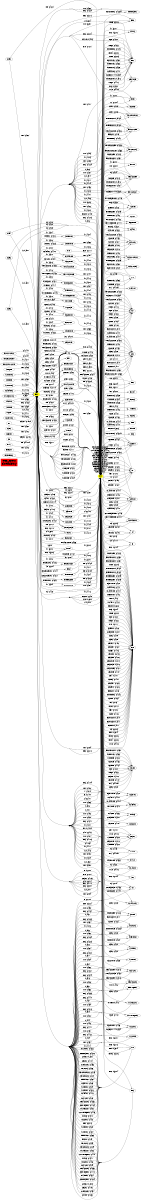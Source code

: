 // Created automatically by xgraphviz, DO NOT EDIT!
digraph OH_HO2 {
  concentrate=true;
  rankdir=LR;
  size="8,8";
"OH_HO2\nchemistry"
  [shape=box, fontsize=30,
  style="filled", color=red];
subgraph species {
node[shape=oval,
  color=yellow,
  style="filled"];
HO2
OH
}
ACETOL -> HO2 [label = "OH (G4316)"];
ACETOL -> HO2 [label = "hv (J4302)"];
Br -> HO2 [label = "HCHO (G7400)"];
BrO -> HO2 [label = "CH3O2 (G7402b)"];
C2H2 -> HO2 [label = "OH (G4222)"];
C2H2 -> OH [label = "OH (G4222)"];
C2H4 -> HO2 [label = "O3 (G4201)"];
C2H4 -> OH [label = "O3 (G4201)"];
C2H5O2 -> HO2 [label = " (G4206)"];
C2H5O2 -> HO2 [label = "NO (G4204)"];
C2H5O2 -> HO2 [label = "NO3 (G4205)"];
C2H5OOH -> HO2 [label = "hv (J4200)"];
C2H5OOH -> OH [label = "OH (G4207)"];
C2H5OOH -> OH [label = "hv (J4200)"];
C3H6 -> HO2 [label = "O3 (G4301)"];
C3H6 -> OH [label = "O3 (G4301)"];
C3H8 -> HO2 [label = "OH (G4300)"];
C59OOH -> OH [label = "hv (J4516)"];
C5H8 -> HO2 [label = "O3 (G4500)"];
C5H8 -> OH [label = "O3 (G4500)"];
CH3CHO -> HO2 [label = "hv (J4201)"];
CH3CO3H -> OH [label = "hv (J4202)"];
CH3O2 -> HO2 [label = " (G4106a)"];
CH3O2 -> HO2 [label = "BrO (G7402b)"];
CH3O2 -> HO2 [label = "ClO (G6403)"];
CH3O2 -> HO2 [label = "NO (G4104)"];
CH3O2 -> HO2 [label = "NO3 (G4105)"];
CH3OH -> HO2 [label = "OH (G4102)"];
CH3OOH -> HO2 [label = "hv (J4100)"];
CH3OOH -> OH [label = "Cl (G6402)"];
CH3OOH -> OH [label = "OH (G4107)"];
CH3OOH -> OH [label = "hv (J4100)"];
CO2H3CHO -> HO2 [label = "hv (J4418)"];
CO2H3CO3 -> HO2 [label = " (G4451)"];
CO2H3CO3 -> HO2 [label = "NO (G4453)"];
CO2H3CO3 -> HO2 [label = "NO3 (G4454)"];
CO2H3CO3H -> HO2 [label = "hv (J4409)"];
CO2H3CO3H -> HO2 [label = "hv (J4410)"];
CO2H3CO3H -> OH [label = "hv (J4409)"];
Cl -> HO2 [label = "H2O2 (G6202)"];
Cl -> HO2 [label = "HCHO (G6401)"];
Cl -> OH [label = "CH3OOH (G6402)"];
ClO -> HO2 [label = "CH3O2 (G6403)"];
DMS -> HO2 [label = "OH (G9400b)"];
DMSO -> HO2 [label = "OH (G9402)"];
ETHGLY -> HO2 [label = "OH (G4248)"];
ETHOHNO3 -> HO2 [label = "hv (J4212)"];
GLYOX -> HO2 [label = "NO3 (G4235)"];
GLYOX -> HO2 [label = "OH (G4234)"];
GLYOX -> HO2 [label = "hv (J4208)"];
H -> HO2 [label = "O2 (G2100)"];
H2O -> OH [label = "O1D (G2111)"];
H2O2 -> HO2 [label = "Cl (G6202)"];
H2O2 -> HO2 [label = "OH (G2112)"];
H2O2 -> OH [label = "hv (J2101)"];
HCHO -> HO2 [label = "Br (G7400)"];
HCHO -> HO2 [label = "Cl (G6401)"];
HCHO -> HO2 [label = "NO3 (G4109)"];
HCHO -> HO2 [label = "OH (G4108)"];
HCHO -> HO2 [label = "hv (J4101b)"];
HCOCO2H -> HO2 [label = "OH (G4240)"];
HCOCO2H -> HO2 [label = "hv (J4209)"];
HCOCO3 -> HO2 [label = " (G4236)"];
HCOCO3 -> HO2 [label = "NO (G4238)"];
HCOCO3 -> HO2 [label = "NO3 (G4239)"];
HCOCO3H -> HO2 [label = "hv (J4210)"];
HCOCO3H -> OH [label = "hv (J4210)"];
HCOOH -> HO2 [label = "OH (G4111)"];
HNO -> HO2 [label = "O2 (G3224)"];
HNO3 -> OH [label = "hv (J3201)"];
HNO4 -> HO2 [label = " (G3207)"];
HNO4 -> HO2 [label = "hv (J3202)"];
HNO4 -> OH [label = "hv (J3202)"];
HO12CO3C4 -> HO2 [label = "OH (G4456)"];
HO12CO3C4 -> HO2 [label = "hv (J4419)"];
HO2 -> C2H5OOH [label = "C2H5O2 (G4203)"];
HO2 -> C59OOH [label = "C59O2 (G4562)"];
HO2 -> CH3CO2H [label = "CH3CO3 (G4211b)"];
HO2 -> CH3CO3H [label = "CH3CO3 (G4211a)"];
HO2 -> CH3OOH [label = "CH3O2 (G4103)"];
HO2 -> CH3SO3H [label = "CH3SO3 (G9405)"];
HO2 -> CO2H3CO3H [label = "CO2H3CO3 (G4452)"];
HO2 -> H2O [label = "NH2 (G3212)"];
HO2 -> H2O [label = "OH (G2109)"];
HO2 -> H2O2 [label = "HO2 (G2110)"];
HO2 -> HBr [label = "Br (G7200)"];
HO2 -> HCOCO2H [label = "HCOCO3 (G4237)"];
HO2 -> HCOCO3H [label = "HCOCO3 (G4237)"];
HO2 -> HNO [label = "NH2 (G3212)"];
HO2 -> HNO4 [label = "NO2 (G3203)"];
HO2 -> HOBr [label = "BrO (G7201)"];
HO2 -> HOCH2CO2H [label = "HOCH2CO3 (G4226)"];
HO2 -> HOCH2CO3H [label = "HOCH2CO3 (G4226)"];
HO2 -> HOCl [label = "ClO (G6204)"];
HO2 -> HYETHO2H [label = "HOCH2CH2O2 (G4244)"];
HO2 -> HYPERACET [label = "CH3COCH2O2 (G4312)"];
HO2 -> HYPROPO2H [label = "HYPROPO2 (G4323)"];
HO2 -> IC3H7OOH [label = "IC3H7O2 (G4304)"];
HO2 -> ISOPBOOH [label = "ISOPBO2 (G4518)"];
HO2 -> ISOPDOOH [label = "ISOPDO2 (G4525)"];
HO2 -> LC4H9OOH [label = "LC4H9O2 (G4402)"];
HO2 -> LC578OOH [label = "LC578O2 (G4547)"];
HO2 -> LHC4ACCO2H [label = "LHC4ACCO3 (G4552)"];
HO2 -> LHC4ACCO3H [label = "LHC4ACCO3 (G4552)"];
HO2 -> LHMVKABOOH [label = "LHMVKABO2 (G4438)"];
HO2 -> LISOPACOOH [label = "LISOPACO2 (G4511)"];
HO2 -> LMEKOOH [label = "LMEKO2 (G4414)"];
HO2 -> LMVKOHABOOH [label = "LMVKOHABO2 (G4445)"];
HO2 -> LNISOOH [label = "LNISO3 (G4539)"];
HO2 -> MACO2H [label = "MACO3 (G4425)"];
HO2 -> MACO3H [label = "MACO3 (G4425)"];
HO2 -> MACROOH [label = "MACRO2 (G4430)"];
HO2 -> NH2O [label = "NH2 (G3211)"];
HO2 -> NISOPOOH [label = "NISOPO2 (G4532)"];
HO2 -> NO2 [label = "NO (G3201)"];
HO2 -> NO2 [label = "NO3 (G3204)"];
HO2 -> O2 [label = "Br (G7200)"];
HO2 -> O2 [label = "BrO (G7201)"];
HO2 -> O2 [label = "CH3O2 (G4103)"];
HO2 -> O2 [label = "ClO (G6204)"];
HO2 -> O2 [label = "HO2 (G2110)"];
HO2 -> O2 [label = "NO3 (G3204)"];
HO2 -> O2 [label = "O3 (G2107)"];
HO2 -> O2 [label = "OH (G2109)"];
HO2 -> O3 [label = "CH3CO3 (G4211b)"];
HO2 -> O3 [label = "HCOCO3 (G4237)"];
HO2 -> O3 [label = "HOCH2CO3 (G4226)"];
HO2 -> O3 [label = "LHC4ACCO3 (G4552)"];
HO2 -> O3 [label = "MACO3 (G4425)"];
HO2 -> OH [label = "NH2 (G3211)"];
HO2 -> OH [label = "NO (G3201)"];
HO2 -> OH [label = "NO3 (G3204)"];
HO2 -> OH [label = "O3 (G2107)"];
HO2 -> PR2O2HNO3 [label = "PRONO3BO2 (G4327)"];
HOBr -> OH [label = "hv (J7200)"];
HOCH2CH2O -> HO2 [label = " (G4247a)"];
HOCH2CH2O -> HO2 [label = " (G4247b)"];
HOCH2CH2O2 -> HO2 [label = "NO (G4243)"];
HOCH2CHO -> HO2 [label = "OH (G4223)"];
HOCH2CHO -> HO2 [label = "hv (J4205)"];
HOCH2CO2H -> HO2 [label = "OH (G4230)"];
HOCH2CO3 -> HO2 [label = " (G4225)"];
HOCH2CO3 -> HO2 [label = "NO (G4227)"];
HOCH2CO3 -> HO2 [label = "NO3 (G4229)"];
HOCH2CO3H -> HO2 [label = "hv (J4206)"];
HOCH2CO3H -> OH [label = "hv (J4206)"];
HOCH2COCHO -> HO2 [label = "hv (J4311)"];
HOCH2COCO2H -> HO2 [label = "hv (J4308)"];
HOCl -> OH [label = "hv (J6201)"];
HONO -> OH [label = "hv (J3200)"];
HYETHO2H -> OH [label = "OH (G4246b)"];
HYETHO2H -> OH [label = "hv (J4211)"];
HYPERACET -> OH [label = "OH (G4315b)"];
HYPERACET -> OH [label = "hv (J4304)"];
HYPROPO2 -> HO2 [label = " (G4322)"];
HYPROPO2 -> HO2 [label = "NO (G4324)"];
HYPROPO2 -> HO2 [label = "NO3 (G4325)"];
HYPROPO2H -> HO2 [label = "hv (J4309)"];
HYPROPO2H -> OH [label = "OH (G4326b)"];
HYPROPO2H -> OH [label = "hv (J4309)"];
IC3H7NO3 -> HO2 [label = "hv (J4306)"];
IC3H7O2 -> HO2 [label = " (G4306)"];
IC3H7O2 -> HO2 [label = "NO (G4305)"];
IC3H7OOH -> HO2 [label = "hv (J4300)"];
IC3H7OOH -> OH [label = "OH (G4307)"];
IC3H7OOH -> OH [label = "hv (J4300)"];
ISOPAOH -> HO2 [label = "OH (G4515)"];
ISOPBNO3 -> HO2 [label = "hv (J4505)"];
ISOPBO2 -> HO2 [label = " (G4517)"];
ISOPBO2 -> HO2 [label = "NO (G4519)"];
ISOPBO2 -> HO2 [label = "NO3 (G4520)"];
ISOPBOH -> HO2 [label = "OH (G4522)"];
ISOPBOOH -> HO2 [label = "hv (J4504)"];
ISOPBOOH -> OH [label = "hv (J4504)"];
ISOPDNO3 -> HO2 [label = "hv (J4507)"];
ISOPDO2 -> HO2 [label = " (G4524)"];
ISOPDO2 -> HO2 [label = "NO (G4526)"];
ISOPDO2 -> HO2 [label = "NO3 (G4527)"];
ISOPDOH -> HO2 [label = "OH (G4529)"];
ISOPDOOH -> HO2 [label = "hv (J4506)"];
ISOPDOOH -> OH [label = "OH (G4528)"];
ISOPDOOH -> OH [label = "hv (J4506)"];
LC4H9NO3 -> HO2 [label = "hv (J4406)"];
LC4H9O2 -> HO2 [label = " (G4401)"];
LC4H9O2 -> HO2 [label = "NO (G4403)"];
LC4H9OOH -> HO2 [label = "hv (J4400)"];
LC4H9OOH -> OH [label = "OH (G4404)"];
LC4H9OOH -> OH [label = "hv (J4400)"];
LC578O2 -> HO2 [label = " (G4546)"];
LC578O2 -> HO2 [label = "NO (G4548)"];
LC578O2 -> HO2 [label = "NO3 (G4549)"];
LC578OOH -> HO2 [label = "hv (J4512)"];
LC578OOH -> OH [label = "hv (J4512)"];
LHC4ACCHO -> HO2 [label = "O3 (G4544)"];
LHC4ACCHO -> HO2 [label = "hv (J4511)"];
LHC4ACCHO -> OH [label = "O3 (G4544)"];
LHC4ACCO2H -> HO2 [label = "OH (G4556)"];
LHC4ACCO3 -> HO2 [label = " (G4551)"];
LHC4ACCO3 -> HO2 [label = "NO (G4553)"];
LHC4ACCO3 -> HO2 [label = "NO3 (G4555)"];
LHC4ACCO3H -> HO2 [label = "hv (J4513)"];
LHC4ACCO3H -> OH [label = "hv (J4513)"];
LHMVKABO2 -> HO2 [label = " (G4437)"];
LHMVKABO2 -> HO2 [label = "NO (G4439)"];
LHMVKABO2 -> HO2 [label = "NO3 (G4440)"];
LHMVKABOOH -> HO2 [label = "hv (J4416)"];
LHMVKABOOH -> OH [label = "OH (G4441)"];
LHMVKABOOH -> OH [label = "hv (J4416)"];
LISOPACNO3 -> HO2 [label = "hv (J4503)"];
LISOPACO2 -> HO2 [label = " (G4510)"];
LISOPACO2 -> HO2 [label = "NO (G4512)"];
LISOPACO2 -> HO2 [label = "NO3 (G4513)"];
LISOPACOOH -> HO2 [label = "hv (J4502)"];
LISOPACOOH -> OH [label = "OH (G4514)"];
LISOPACOOH -> OH [label = "hv (J4502)"];
LMEKOOH -> OH [label = "OH (G4416)"];
LMEKOOH -> OH [label = "hv (J4404)"];
LMVKOHABO2 -> HO2 [label = " (G4444)"];
LMVKOHABO2 -> HO2 [label = "NO (G4446)"];
LMVKOHABO2 -> HO2 [label = "NO3 (G4447)"];
LMVKOHABOOH -> HO2 [label = "hv (J4408)"];
LMVKOHABOOH -> OH [label = "OH (G4448)"];
LMVKOHABOOH -> OH [label = "hv (J4408)"];
LNISO3 -> HO2 [label = "NO (G4540)"];
LNISO3 -> HO2 [label = "NO3 (G4541)"];
LNISOOH -> HO2 [label = "hv (J4510)"];
LNISOOH -> OH [label = "hv (J4510)"];
MACO3H -> OH [label = "hv (J4415)"];
MACR -> HO2 [label = "O3 (G4422)"];
MACR -> HO2 [label = "hv (J4411)"];
MACR -> OH [label = "O3 (G4422)"];
MACRO2 -> HO2 [label = " (G4429)"];
MACRO2 -> HO2 [label = "NO (G4431)"];
MACRO2 -> HO2 [label = "NO3 (G4432)"];
MACROH -> HO2 [label = "OH (G4434)"];
MACROH -> HO2 [label = "hv (J4414)"];
MACROOH -> HO2 [label = "hv (J4412)"];
MACROOH -> HO2 [label = "hv (J4413)"];
MACROOH -> OH [label = "hv (J4412)"];
MACROOH -> OH [label = "hv (J4413)"];
MGLYOX -> HO2 [label = "hv (J4303)"];
MVK -> HO2 [label = "O3 (G4405)"];
MVK -> HO2 [label = "hv (J4401)"];
MVK -> OH [label = "O3 (G4405)"];
MVKOH -> HO2 [label = "O3 (G4443)"];
MVKOH -> HO2 [label = "hv (J4417)"];
MVKOH -> OH [label = "O3 (G4443)"];
NC4CHO -> HO2 [label = "O3 (G4537)"];
NC4CHO -> HO2 [label = "hv (J4509)"];
NC4CHO -> OH [label = "O3 (G4537)"];
NH2 -> HO2 [label = "NO (G3213)"];
NH2 -> OH [label = "HO2 (G3211)"];
NH2 -> OH [label = "NO (G3213)"];
NISOPO2 -> HO2 [label = " (G4531)"];
NISOPO2 -> HO2 [label = "NO (G4533)"];
NISOPO2 -> HO2 [label = "NO3 (G4534)"];
NISOPOOH -> HO2 [label = "hv (J4508)"];
NISOPOOH -> OH [label = "OH (G4535)"];
NISOPOOH -> OH [label = "hv (J4508)"];
NO -> HO2 [label = "C2H5O2 (G4204)"];
NO -> HO2 [label = "CH3O2 (G4104)"];
NO -> HO2 [label = "CO2H3CO3 (G4453)"];
NO -> HO2 [label = "HCOCO3 (G4238)"];
NO -> HO2 [label = "HOCH2CH2O2 (G4243)"];
NO -> HO2 [label = "HOCH2CO3 (G4227)"];
NO -> HO2 [label = "HYPROPO2 (G4324)"];
NO -> HO2 [label = "IC3H7O2 (G4305)"];
NO -> HO2 [label = "ISOPBO2 (G4519)"];
NO -> HO2 [label = "ISOPDO2 (G4526)"];
NO -> HO2 [label = "LC4H9O2 (G4403)"];
NO -> HO2 [label = "LC578O2 (G4548)"];
NO -> HO2 [label = "LHC4ACCO3 (G4553)"];
NO -> HO2 [label = "LHMVKABO2 (G4439)"];
NO -> HO2 [label = "LISOPACO2 (G4512)"];
NO -> HO2 [label = "LMVKOHABO2 (G4446)"];
NO -> HO2 [label = "LNISO3 (G4540)"];
NO -> HO2 [label = "MACRO2 (G4431)"];
NO -> HO2 [label = "NH2 (G3213)"];
NO -> HO2 [label = "NISOPO2 (G4533)"];
NO -> HO2 [label = "PRONO3BO2 (G4328)"];
NO -> OH [label = "HO2 (G3201)"];
NO -> OH [label = "NH2 (G3213)"];
NO3 -> HO2 [label = "C2H5O2 (G4205)"];
NO3 -> HO2 [label = "CH3O2 (G4105)"];
NO3 -> HO2 [label = "CO2H3CO3 (G4454)"];
NO3 -> HO2 [label = "GLYOX (G4235)"];
NO3 -> HO2 [label = "HCHO (G4109)"];
NO3 -> HO2 [label = "HCOCO3 (G4239)"];
NO3 -> HO2 [label = "HOCH2CO3 (G4229)"];
NO3 -> HO2 [label = "HYPROPO2 (G4325)"];
NO3 -> HO2 [label = "ISOPBO2 (G4520)"];
NO3 -> HO2 [label = "ISOPDO2 (G4527)"];
NO3 -> HO2 [label = "LC578O2 (G4549)"];
NO3 -> HO2 [label = "LHC4ACCO3 (G4555)"];
NO3 -> HO2 [label = "LHMVKABO2 (G4440)"];
NO3 -> HO2 [label = "LISOPACO2 (G4513)"];
NO3 -> HO2 [label = "LMVKOHABO2 (G4447)"];
NO3 -> HO2 [label = "LNISO3 (G4541)"];
NO3 -> HO2 [label = "MACRO2 (G4432)"];
NO3 -> HO2 [label = "NISOPO2 (G4534)"];
NO3 -> HO2 [label = "PRONO3BO2 (G4329)"];
NO3 -> OH [label = "HO2 (G3204)"];
O1D -> OH [label = "H2O (G2111)"];
O2 -> HO2 [label = "H (G2100)"];
O2 -> HO2 [label = "HNO (G3224)"];
O3 -> HO2 [label = "C2H4 (G4201)"];
O3 -> HO2 [label = "C3H6 (G4301)"];
O3 -> HO2 [label = "C5H8 (G4500)"];
O3 -> HO2 [label = "LHC4ACCHO (G4544)"];
O3 -> HO2 [label = "MACR (G4422)"];
O3 -> HO2 [label = "MVK (G4405)"];
O3 -> HO2 [label = "MVKOH (G4443)"];
O3 -> HO2 [label = "NC4CHO (G4537)"];
O3 -> HO2 [label = "OH (G2104)"];
O3 -> OH [label = "C2H4 (G4201)"];
O3 -> OH [label = "C3H6 (G4301)"];
O3 -> OH [label = "C5H8 (G4500)"];
O3 -> OH [label = "HO2 (G2107)"];
O3 -> OH [label = "LHC4ACCHO (G4544)"];
O3 -> OH [label = "MACR (G4422)"];
O3 -> OH [label = "MVK (G4405)"];
O3 -> OH [label = "MVKOH (G4443)"];
O3 -> OH [label = "NC4CHO (G4537)"];
OH -> ACETOL [label = "HYPROPO2H (G4326b)"];
OH -> ACETOL [label = "LHC4ACCO2H (G4556)"];
OH -> ACETOL [label = "MACROH (G4434)"];
OH -> ACETOL [label = "MPAN (G4418)"];
OH -> BIACET [label = "LMEKOOH (G4416)"];
OH -> BIACETOH [label = "HO12CO3C4 (G4456)"];
OH -> BIACETOH [label = "LHMVKABOOH (G4441)"];
OH -> Br [label = "Br2 (G7204)"];
OH -> Br [label = "CH2Br2 (G7408)"];
OH -> Br [label = "CH2ClBr (G7607)"];
OH -> Br [label = "CH3Br (G7403)"];
OH -> Br [label = "CHBr3 (G7407)"];
OH -> Br [label = "CHCl2Br (G7605)"];
OH -> Br [label = "CHClBr2 (G7606)"];
OH -> Br [label = "HBr (G7202)"];
OH -> C2H5O2 [label = "C2H5OOH (G4207)"];
OH -> C2H5O2 [label = "C2H6 (G4200)"];
OH -> C2H5O2 [label = "C3H8 (G4300)"];
OH -> C2H5O2 [label = "LC4H9NO3 (G4417)"];
OH -> C2H5O2 [label = "LC4H9OOH (G4404)"];
OH -> C2H5O2 [label = "LMEKOOH (G4416)"];
OH -> C59O2 [label = "C59OOH (G4565)"];
OH -> C59O2 [label = "HCOC5 (G4560)"];
OH -> CH3CHO [label = "C2H5OOH (G4207)"];
OH -> CH3CO3 [label = "CH3CHO (G4208)"];
OH -> CH3CO3 [label = "CH3CO3H (G4218)"];
OH -> CH3CO3 [label = "LHC4ACCO2H (G4556)"];
OH -> CH3CO3 [label = "MACO2H (G4435)"];
OH -> CH3CO3 [label = "MGLYOX (G4317)"];
OH -> CH3COCH2O2 [label = "CH3COCH3 (G4311)"];
OH -> CH3COCH2O2 [label = "HYPERACET (G4315a)"];
OH -> CH3COCH2O2 [label = "LMEKOOH (G4416)"];
OH -> CH3COCH3 [label = "IC3H7NO3 (G4320)"];
OH -> CH3COCH3 [label = "IC3H7OOH (G4307)"];
OH -> CH3O2 [label = "CH3CO2H (G4210)"];
OH -> CH3O2 [label = "CH3OOH (G4107)"];
OH -> CH3O2 [label = "CH4 (G4101)"];
OH -> CH3O2 [label = "DMSO (G9402)"];
OH -> CH3O2 [label = "ISOPBOH (G4522)"];
OH -> CH3SO2 [label = "DMS (G9400a)"];
OH -> CH3SO3H [label = "DMSO (G9402)"];
OH -> CO [label = "C2H2 (G4222)"];
OH -> CO [label = "GLYOX (G4234)"];
OH -> CO [label = "HCHO (G4108)"];
OH -> CO [label = "HCOCO2H (G4240)"];
OH -> CO [label = "HOCH2COCHO (G4333)"];
OH -> CO [label = "LC5PAN1719 (G4559)"];
OH -> CO [label = "LHC4ACCO2H (G4556)"];
OH -> CO [label = "MGLYOX (G4317)"];
OH -> CO [label = "MPAN (G4418)"];
OH -> CO [label = "PAN (G4220)"];
OH -> CO [label = "PHAN (G4233)"];
OH -> CO2 [label = "C3H8 (G4300)"];
OH -> CO2 [label = "CH3CO2H (G4210)"];
OH -> CO2 [label = "CO (G4110)"];
OH -> CO2 [label = "HCOCO2H (G4240)"];
OH -> CO2 [label = "HCOOH (G4111)"];
OH -> CO2 [label = "HOCH2CO2H (G4230)"];
OH -> CO2 [label = "HOCH2COCO2H (G4335)"];
OH -> CO2 [label = "LC4H9NO3 (G4417)"];
OH -> CO2 [label = "LC4H9OOH (G4404)"];
OH -> CO2 [label = "LHC4ACCO2H (G4556)"];
OH -> CO2 [label = "LMEKOOH (G4416)"];
OH -> CO2 [label = "MACO2H (G4435)"];
OH -> CO2H3CHO [label = "LHMVKABOOH (G4441)"];
OH -> CO2H3CHO [label = "LMVKOHABOOH (G4448)"];
OH -> CO2H3CO3 [label = "CO2H3CHO (G4449)"];
OH -> CO2H3CO3 [label = "CO2H3CO3H (G4455)"];
OH -> Cl [label = "CH3CCl3 (G6408)"];
OH -> Cl [label = "HCl (G6205)"];
OH -> DMSO [label = "DMS (G9400b)"];
OH -> GLYOX [label = "C2H2 (G4222)"];
OH -> GLYOX [label = "HOCH2CHO (G4223)"];
OH -> H [label = "CO (G4110)"];
OH -> H [label = "H2 (G2105)"];
OH -> H2O [label = "ACETOL (G4316)"];
OH -> H2O [label = "C2H5OOH (G4207)"];
OH -> H2O [label = "C2H6 (G4200)"];
OH -> H2O [label = "C3H8 (G4300)"];
OH -> H2O [label = "CH2Br2 (G7408)"];
OH -> H2O [label = "CH2ClBr (G7607)"];
OH -> H2O [label = "CH3Br (G7403)"];
OH -> H2O [label = "CH3CCl3 (G6408)"];
OH -> H2O [label = "CH3CHO (G4208)"];
OH -> H2O [label = "CH3CO2H (G4210)"];
OH -> H2O [label = "CH3CO3H (G4218)"];
OH -> H2O [label = "CH3COCH3 (G4311)"];
OH -> H2O [label = "CH3OOH (G4107)"];
OH -> H2O [label = "CH4 (G4101)"];
OH -> H2O [label = "CHBr3 (G7407)"];
OH -> H2O [label = "CHCl2Br (G7605)"];
OH -> H2O [label = "CHClBr2 (G7606)"];
OH -> H2O [label = "ETHGLY (G4248)"];
OH -> H2O [label = "ETHOHNO3 (G4245)"];
OH -> H2O [label = "GLYOX (G4234)"];
OH -> H2O [label = "H2 (G2105)"];
OH -> H2O [label = "H2O2 (G2112)"];
OH -> H2O [label = "HBr (G7202)"];
OH -> H2O [label = "HCHO (G4108)"];
OH -> H2O [label = "HCOCO2H (G4240)"];
OH -> H2O [label = "HCOCO3H (G4241)"];
OH -> H2O [label = "HCOOH (G4111)"];
OH -> H2O [label = "HCl (G6205)"];
OH -> H2O [label = "HNO (G3219)"];
OH -> H2O [label = "HNO3 (G3206)"];
OH -> H2O [label = "HNO4 (G3208)"];
OH -> H2O [label = "HO2 (G2109)"];
OH -> H2O [label = "HOCH2CHO (G4223)"];
OH -> H2O [label = "HOCH2CO2H (G4230)"];
OH -> H2O [label = "HOCH2CO3H (G4231)"];
OH -> H2O [label = "HONO (G3205)"];
OH -> H2O [label = "HYETHO2H (G4246a)"];
OH -> H2O [label = "HYETHO2H (G4246b)"];
OH -> H2O [label = "HYPERACET (G4315a)"];
OH -> H2O [label = "HYPERACET (G4315b)"];
OH -> H2O [label = "IC3H7OOH (G4307)"];
OH -> H2O [label = "LC4H9NO3 (G4417)"];
OH -> H2O [label = "LC4H9OOH (G4404)"];
OH -> H2O [label = "LMEKOOH (G4416)"];
OH -> H2O [label = "MEK (G4413)"];
OH -> H2O [label = "NC4H10 (G4400)"];
OH -> H2O [label = "NH2OH (G3223)"];
OH -> H2O [label = "NH3 (G3209)"];
OH -> H2O [label = "NHOH (G3222)"];
OH -> H2O [label = "PAN (G4220)"];
OH -> H2O [label = "PHAN (G4233)"];
OH -> H2SO4 [label = "SO2 (G9200)"];
OH -> HCHO [label = "CH3OH (G4102)"];
OH -> HCHO [label = "CH3OOH (G4107)"];
OH -> HCHO [label = "DMS (G9400a)"];
OH -> HCHO [label = "DMSO (G9402)"];
OH -> HCHO [label = "HOCH2CO2H (G4230)"];
OH -> HCHO [label = "ISOPBNO3 (G4523)"];
OH -> HCHO [label = "ISOPBOH (G4522)"];
OH -> HCHO [label = "MACO2H (G4435)"];
OH -> HCHO [label = "MACROH (G4434)"];
OH -> HCHO [label = "PAN (G4220)"];
OH -> HCHO [label = "PHAN (G4233)"];
OH -> HCOC5 [label = "ISOPDNO3 (G4530)"];
OH -> HCOC5 [label = "ISOPDOH (G4529)"];
OH -> HCOC5 [label = "ISOPDOOH (G4528)"];
OH -> HCOCO3 [label = "GLYOX (G4234)"];
OH -> HCOCO3 [label = "HCOCO3H (G4241)"];
OH -> HCOOH [label = "C2H2 (G4222)"];
OH -> HNO [label = "NHOH (G3222)"];
OH -> HNO3 [label = "NO2 (G3202)"];
OH -> HO12CO3C4 [label = "LC5PAN1719 (G4559)"];
OH -> HO12CO3C4 [label = "LMVKOHABOOH (G4448)"];
OH -> HO2 [label = "ACETOL (G4316)"];
OH -> HO2 [label = "C2H2 (G4222)"];
OH -> HO2 [label = "C3H8 (G4300)"];
OH -> HO2 [label = "CH3OH (G4102)"];
OH -> HO2 [label = "DMS (G9400b)"];
OH -> HO2 [label = "DMSO (G9402)"];
OH -> HO2 [label = "ETHGLY (G4248)"];
OH -> HO2 [label = "GLYOX (G4234)"];
OH -> HO2 [label = "H2O2 (G2112)"];
OH -> HO2 [label = "HCHO (G4108)"];
OH -> HO2 [label = "HCOCO2H (G4240)"];
OH -> HO2 [label = "HCOOH (G4111)"];
OH -> HO2 [label = "HO12CO3C4 (G4456)"];
OH -> HO2 [label = "HOCH2CHO (G4223)"];
OH -> HO2 [label = "HOCH2CO2H (G4230)"];
OH -> HO2 [label = "ISOPAOH (G4515)"];
OH -> HO2 [label = "ISOPBOH (G4522)"];
OH -> HO2 [label = "ISOPDOH (G4529)"];
OH -> HO2 [label = "LHC4ACCO2H (G4556)"];
OH -> HO2 [label = "MACROH (G4434)"];
OH -> HO2 [label = "O3 (G2104)"];
OH -> HO2 [label = "SO2 (G9200)"];
OH -> HOBr [label = "Br2 (G7204)"];
OH -> HOCH2CH2O2 [label = "C2H4 (G4202)"];
OH -> HOCH2CH2O2 [label = "HYETHO2H (G4246a)"];
OH -> HOCH2CHO [label = "ETHGLY (G4248)"];
OH -> HOCH2CHO [label = "ETHOHNO3 (G4245)"];
OH -> HOCH2CHO [label = "HYETHO2H (G4246b)"];
OH -> HOCH2CHO [label = "LHC4ACCO2H (G4556)"];
OH -> HOCH2CO3 [label = "HOCH2CHO (G4223)"];
OH -> HOCH2CO3 [label = "HOCH2CO3H (G4231)"];
OH -> HOCH2CO3 [label = "HOCH2COCHO (G4333)"];
OH -> HOCH2CO3 [label = "HOCH2COCO2H (G4335)"];
OH -> HONO [label = "NO (G3200)"];
OH -> HYPROPO2 [label = "C3H6 (G4302)"];
OH -> HYPROPO2 [label = "HYPROPO2H (G4326a)"];
OH -> IC3H7O2 [label = "C3H8 (G4300)"];
OH -> IC3H7O2 [label = "IC3H7OOH (G4307)"];
OH -> ISOPBO2 [label = "C5H8 (G4501)"];
OH -> ISOPBO2 [label = "ISOPBOOH (G4521)"];
OH -> ISOPDO2 [label = "C5H8 (G4501)"];
OH -> LC4H9O2 [label = "LC4H9OOH (G4404)"];
OH -> LC4H9O2 [label = "NC4H10 (G4400)"];
OH -> LC578O2 [label = "LC578OOH (G4550)"];
OH -> LC578O2 [label = "LHC4ACCHO (G4543)"];
OH -> LHC4ACCHO [label = "ISOPAOH (G4515)"];
OH -> LHC4ACCHO [label = "LISOPACNO3 (G4516)"];
OH -> LHC4ACCHO [label = "LISOPACOOH (G4514)"];
OH -> LHC4ACCO3 [label = "LHC4ACCHO (G4543)"];
OH -> LHC4ACCO3 [label = "LHC4ACCO3H (G4557)"];
OH -> LHMVKABO2 [label = "MVK (G4406)"];
OH -> LISOPACO2 [label = "C5H8 (G4501)"];
OH -> LMEKO2 [label = "LMEKOOH (G4416)"];
OH -> LMEKO2 [label = "MEK (G4413)"];
OH -> LMVKOHABO2 [label = "MVKOH (G4442)"];
OH -> LNISO3 [label = "LNISOOH (G4542)"];
OH -> LNISO3 [label = "NC4CHO (G4536)"];
OH -> MACO3 [label = "MACO3H (G4436)"];
OH -> MACO3 [label = "MACR (G4421)"];
OH -> MACRO2 [label = "MACR (G4421)"];
OH -> MACRO2 [label = "MACROOH (G4433)"];
OH -> MACROH [label = "LC5PAN1719 (G4559)"];
OH -> MEK [label = "LC4H9NO3 (G4417)"];
OH -> MEK [label = "LC4H9OOH (G4404)"];
OH -> MGLYOX [label = "ACETOL (G4316)"];
OH -> MGLYOX [label = "HYPERACET (G4315b)"];
OH -> MGLYOX [label = "NOA (G4332)"];
OH -> MVK [label = "ISOPBNO3 (G4523)"];
OH -> MVK [label = "ISOPBOH (G4522)"];
OH -> MVKOH [label = "ISOPBOH (G4522)"];
OH -> NC4CHO [label = "NISOPOOH (G4535)"];
OH -> NH2 [label = "NH3 (G3209)"];
OH -> NHOH [label = "NH2OH (G3223)"];
OH -> NO [label = "HNO (G3219)"];
OH -> NO2 [label = "ETHOHNO3 (G4245)"];
OH -> NO2 [label = "HNO4 (G3208)"];
OH -> NO2 [label = "HONO (G3205)"];
OH -> NO2 [label = "IC3H7NO3 (G4320)"];
OH -> NO2 [label = "ISOPBNO3 (G4523)"];
OH -> NO2 [label = "ISOPDNO3 (G4530)"];
OH -> NO2 [label = "LC4H9NO3 (G4417)"];
OH -> NO2 [label = "LC5PAN1719 (G4559)"];
OH -> NO2 [label = "LISOPACNO3 (G4516)"];
OH -> NO2 [label = "MPAN (G4418)"];
OH -> NO2 [label = "NOA (G4332)"];
OH -> NO2 [label = "PAN (G4220)"];
OH -> NO2 [label = "PHAN (G4233)"];
OH -> NO3 [label = "HNO3 (G3206)"];
OH -> NOA [label = "PR2O2HNO3 (G4330b)"];
OH -> O2 [label = "HO2 (G2109)"];
OH -> O2 [label = "O3 (G2104)"];
OH -> OH [label = "C2H2 (G4222)"];
OH -> OH [label = "C2H5OOH (G4207)"];
OH -> OH [label = "CH3OOH (G4107)"];
OH -> OH [label = "HYETHO2H (G4246b)"];
OH -> OH [label = "HYPERACET (G4315b)"];
OH -> OH [label = "HYPROPO2H (G4326b)"];
OH -> OH [label = "IC3H7OOH (G4307)"];
OH -> OH [label = "ISOPDOOH (G4528)"];
OH -> OH [label = "LC4H9OOH (G4404)"];
OH -> OH [label = "LHMVKABOOH (G4441)"];
OH -> OH [label = "LISOPACOOH (G4514)"];
OH -> OH [label = "LMEKOOH (G4416)"];
OH -> OH [label = "LMVKOHABOOH (G4448)"];
OH -> OH [label = "NISOPOOH (G4535)"];
OH -> OH [label = "PR2O2HNO3 (G4330b)"];
OH -> PRONO3BO2 [label = "PR2O2HNO3 (G4330a)"];
OH -> SO2 [label = "DMSO (G9402)"];
PR2O2HNO3 -> HO2 [label = "hv (J4310)"];
PR2O2HNO3 -> OH [label = "OH (G4330b)"];
PR2O2HNO3 -> OH [label = "hv (J4310)"];
PRONO3BO2 -> HO2 [label = "NO (G4328)"];
PRONO3BO2 -> HO2 [label = "NO3 (G4329)"];
SO2 -> HO2 [label = "OH (G9200)"];
}
